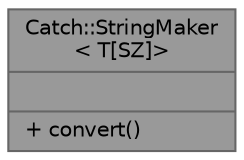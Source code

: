 digraph "Catch::StringMaker&lt; T[SZ]&gt;"
{
 // LATEX_PDF_SIZE
  bgcolor="transparent";
  edge [fontname=Helvetica,fontsize=10,labelfontname=Helvetica,labelfontsize=10];
  node [fontname=Helvetica,fontsize=10,shape=box,height=0.2,width=0.4];
  Node1 [shape=record,label="{Catch::StringMaker\l\< T[SZ]\>\n||+ convert()\l}",height=0.2,width=0.4,color="gray40", fillcolor="grey60", style="filled", fontcolor="black",tooltip=" "];
}
